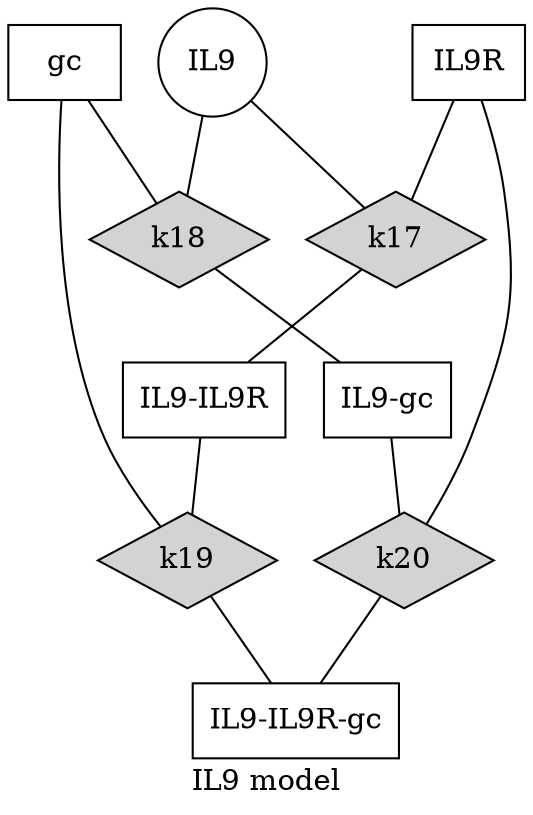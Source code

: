 ##"A few people in the field of genetics are using dot to draw "marriage node diagram"  pedigree drawings.  Here is one I have done of a test pedigree from the FTREE pedigree drawing package (Lion Share was a racehorse)." Contributed by David Duffy.

##Command to get the layout: "dot -Tpng thisfile > thisfile.png"

digraph Ped_Lion_Share           {
# page = "8.2677165,11.692913";
ratio = "auto";
label = "IL9 model";

"IL9"   [shape=circle];
"IL9R" [shape=box    ];
"gc"    [shape=box    ];
"IL9-IL9R" [shape=box];
"IL9-gc" [shape=box];
"IL9-IL9R-gc" [shape=box ];


"k17" [shape=diamond,style=filled,height=.1,width=.1];
"IL9" -> "k17" [dir=none,weight=1];
"IL9R" -> "k17" [dir=none,weight=1];
"k17" -> "IL9-IL9R" [dir=none, weight=2];

"k18" [shape=diamond,style=filled,height=.1,width=.1];
"IL9" -> "k18" [dir=none,weight=1];
"gc" -> "k18" [dir=none,weight=1];
"k18" -> "IL9-gc" [dir=none, weight=2];

"k19" [shape=diamond,style=filled,height=.1,width=.1];
"IL9-IL9R" -> "k19" [dir=none,weight=1];
"gc" -> "k19" [dir=none,weight=1];
"k19" -> "IL9-IL9R-gc" [dir=none, weight=2];

"k20" [shape=diamond,style=filled,height=.1,width=.1];
"IL9-gc" -> "k20" [dir=none,weight=1];
"IL9R" -> "k20" [dir=none,weight=1];
"k20" -> "IL9-IL9R-gc" [dir=none, weight=2];

}
